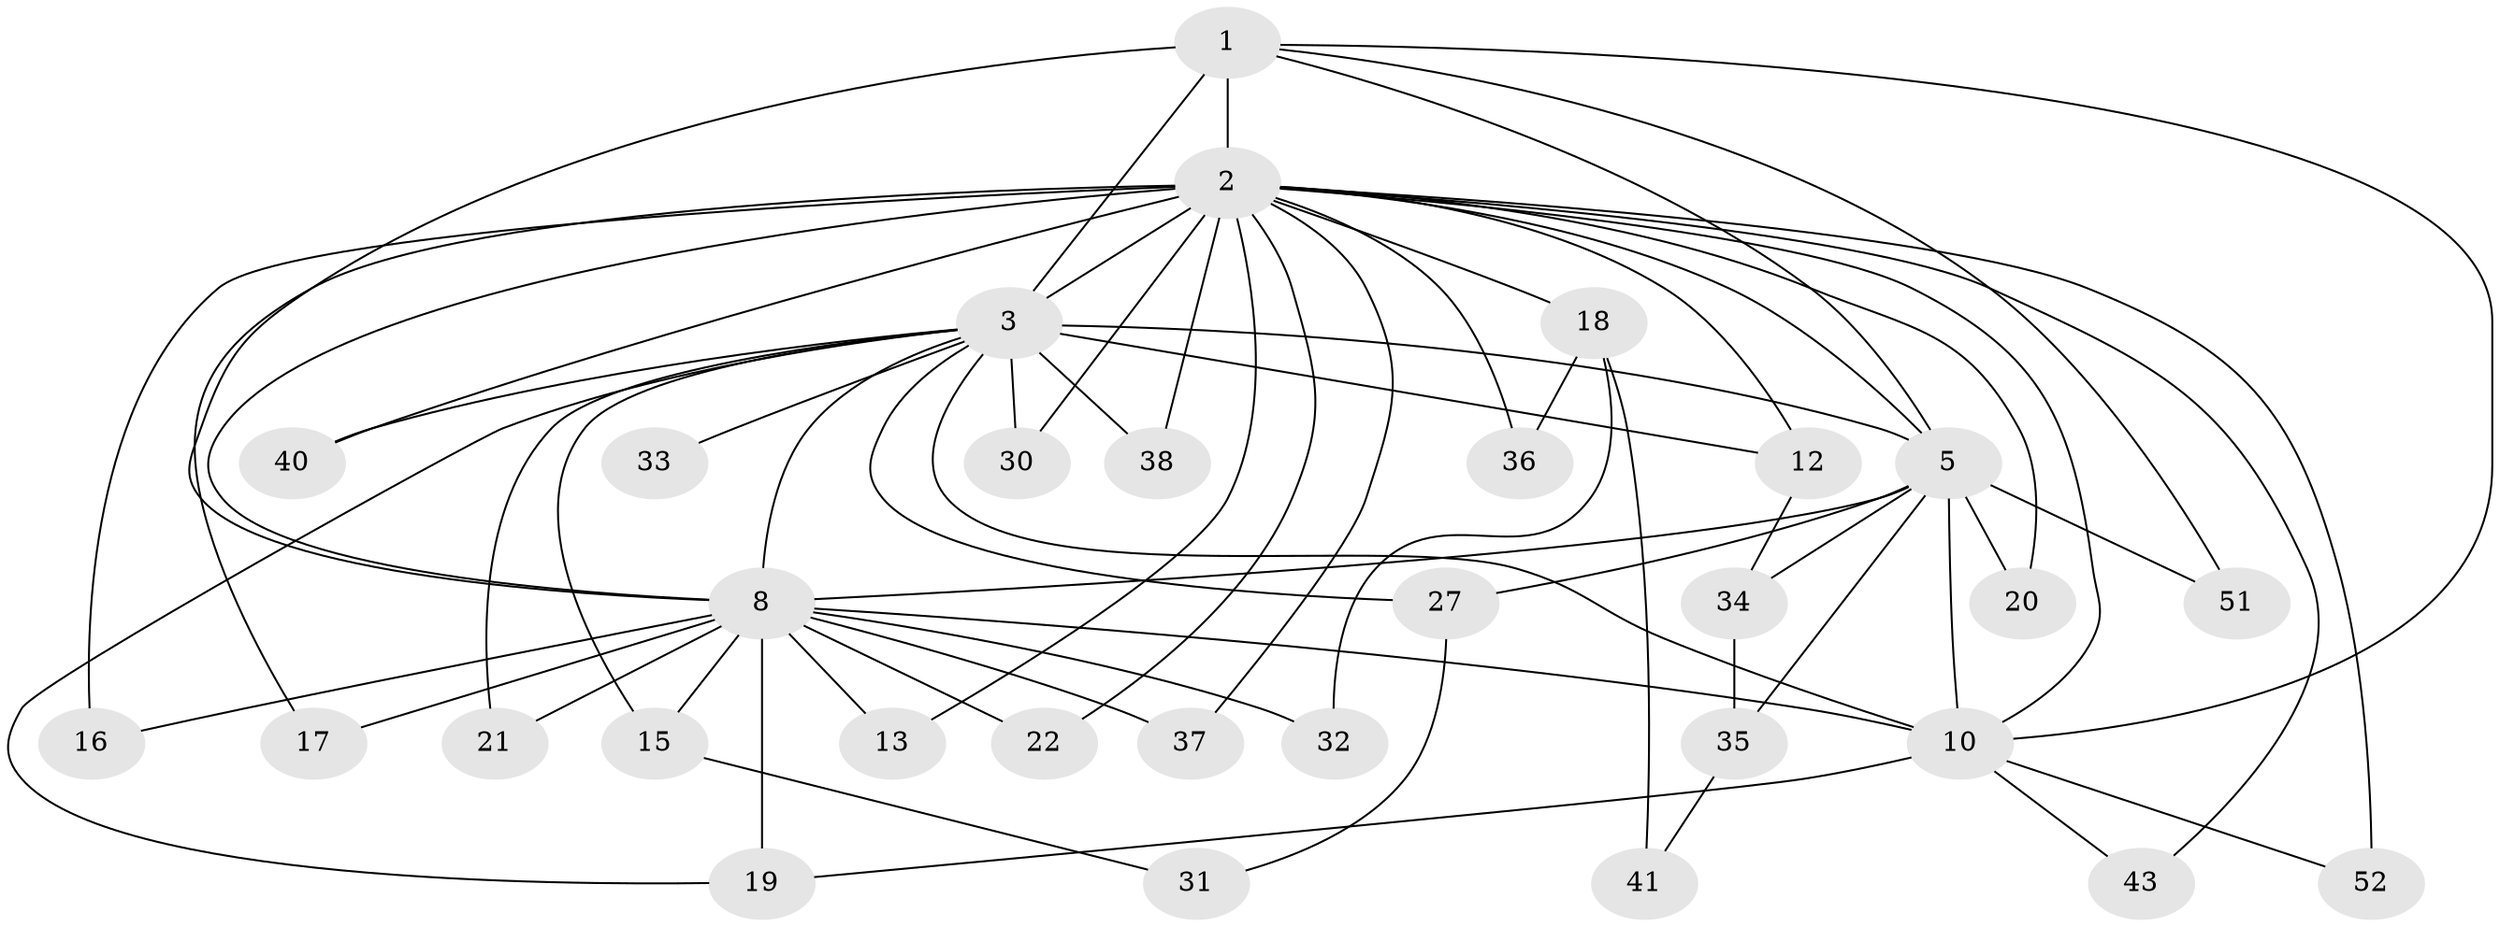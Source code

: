 // original degree distribution, {12: 0.038461538461538464, 21: 0.019230769230769232, 19: 0.038461538461538464, 15: 0.019230769230769232, 16: 0.038461538461538464, 13: 0.019230769230769232, 14: 0.019230769230769232, 2: 0.5384615384615384, 4: 0.019230769230769232, 3: 0.23076923076923078, 5: 0.019230769230769232}
// Generated by graph-tools (version 1.1) at 2025/17/03/04/25 18:17:30]
// undirected, 31 vertices, 64 edges
graph export_dot {
graph [start="1"]
  node [color=gray90,style=filled];
  1;
  2 [super="+42+46+11+14+25+6"];
  3 [super="+29+7+4"];
  5;
  8 [super="+24"];
  10;
  12;
  13;
  15;
  16;
  17;
  18;
  19 [super="+23"];
  20;
  21;
  22;
  27;
  30;
  31;
  32;
  33;
  34;
  35;
  36;
  37;
  38;
  40;
  41;
  43;
  51;
  52;
  1 -- 2 [weight=5];
  1 -- 3 [weight=3];
  1 -- 5;
  1 -- 8;
  1 -- 10;
  1 -- 51;
  2 -- 3 [weight=11];
  2 -- 5 [weight=4];
  2 -- 8 [weight=3];
  2 -- 10 [weight=5];
  2 -- 12 [weight=2];
  2 -- 17;
  2 -- 18 [weight=2];
  2 -- 20;
  2 -- 37;
  2 -- 38;
  2 -- 36;
  2 -- 40;
  2 -- 43;
  2 -- 13;
  2 -- 16;
  2 -- 52;
  2 -- 22;
  2 -- 30;
  3 -- 5 [weight=3];
  3 -- 8 [weight=4];
  3 -- 10 [weight=4];
  3 -- 30;
  3 -- 40;
  3 -- 38;
  3 -- 33;
  3 -- 12;
  3 -- 15;
  3 -- 19;
  3 -- 21;
  3 -- 27;
  5 -- 8;
  5 -- 10;
  5 -- 20;
  5 -- 27;
  5 -- 34;
  5 -- 35;
  5 -- 51;
  8 -- 10 [weight=2];
  8 -- 13;
  8 -- 15;
  8 -- 16;
  8 -- 17;
  8 -- 19;
  8 -- 21;
  8 -- 22;
  8 -- 32;
  8 -- 37;
  10 -- 43;
  10 -- 52;
  10 -- 19;
  12 -- 34;
  15 -- 31;
  18 -- 32;
  18 -- 36;
  18 -- 41;
  27 -- 31;
  34 -- 35;
  35 -- 41;
}
